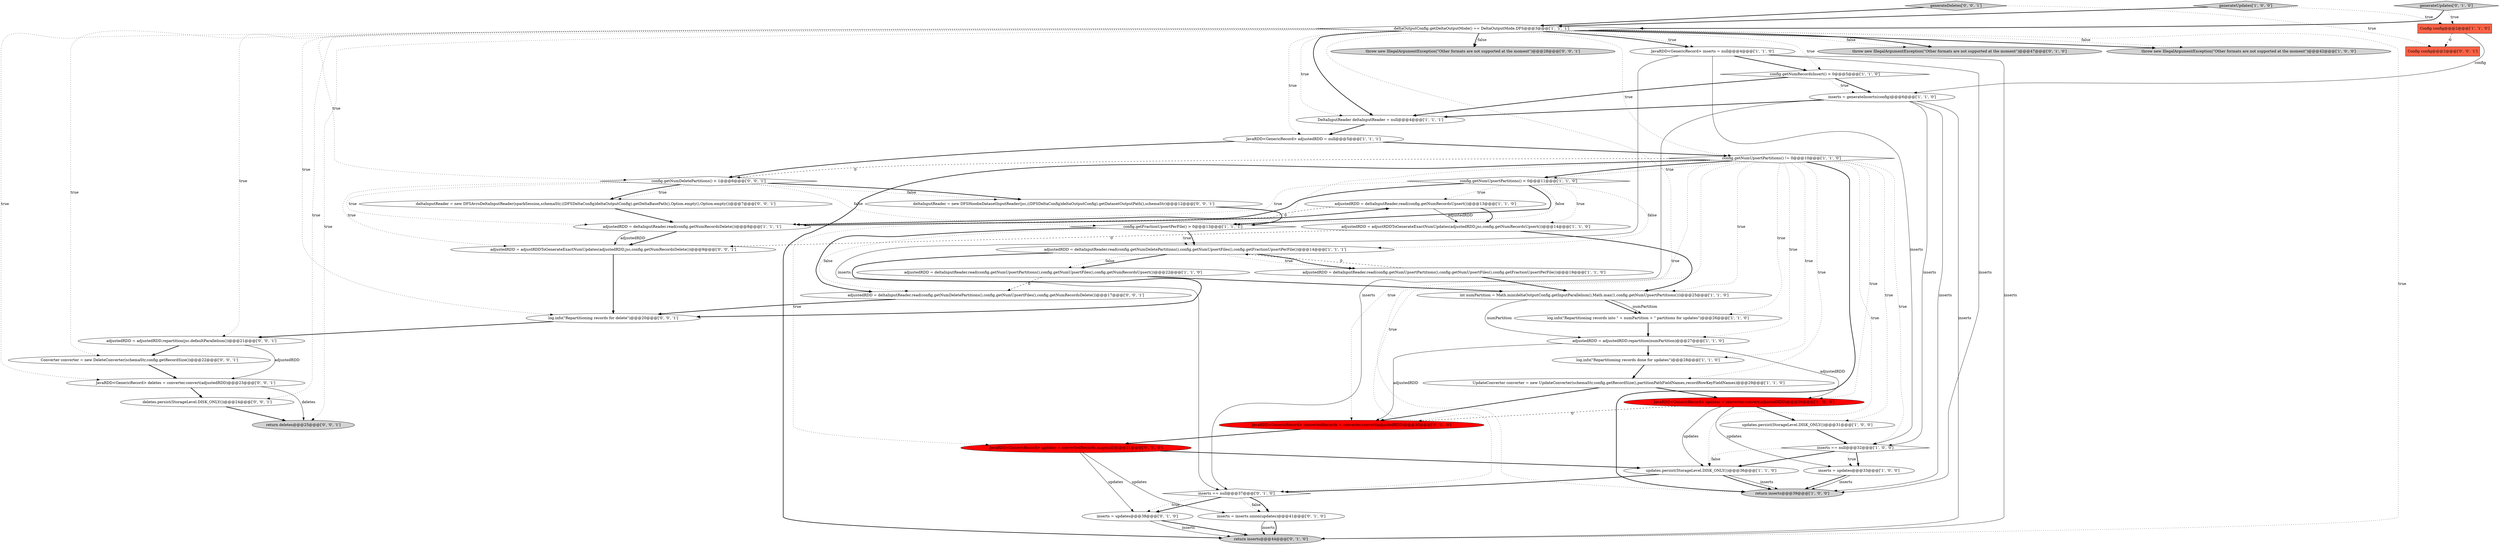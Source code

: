 digraph {
12 [style = filled, label = "adjustedRDD = deltaInputReader.read(config.getNumUpsertPartitions(),config.getNumUpsertFiles(),config.getNumRecordsUpsert())@@@22@@@['1', '1', '0']", fillcolor = white, shape = ellipse image = "AAA0AAABBB1BBB"];
33 [style = filled, label = "JavaRDD<GenericRecord> convertedRecords = converter.convert(adjustedRDD)@@@30@@@['0', '1', '0']", fillcolor = red, shape = ellipse image = "AAA1AAABBB2BBB"];
48 [style = filled, label = "throw new IllegalArgumentException(\"Other formats are not supported at the moment\")@@@28@@@['0', '0', '1']", fillcolor = lightgray, shape = ellipse image = "AAA0AAABBB3BBB"];
11 [style = filled, label = "config.getFractionUpsertPerFile() > 0@@@13@@@['1', '1', '1']", fillcolor = white, shape = diamond image = "AAA0AAABBB1BBB"];
17 [style = filled, label = "inserts = updates@@@33@@@['1', '0', '0']", fillcolor = white, shape = ellipse image = "AAA0AAABBB1BBB"];
10 [style = filled, label = "JavaRDD<GenericRecord> adjustedRDD = null@@@5@@@['1', '1', '1']", fillcolor = white, shape = ellipse image = "AAA0AAABBB1BBB"];
45 [style = filled, label = "deltaInputReader = new DFSHoodieDatasetInputReader(jsc,((DFSDeltaConfig)deltaOutputConfig).getDatasetOutputPath(),schemaStr)@@@12@@@['0', '0', '1']", fillcolor = white, shape = ellipse image = "AAA0AAABBB3BBB"];
42 [style = filled, label = "Config config@@@2@@@['0', '0', '1']", fillcolor = tomato, shape = box image = "AAA0AAABBB3BBB"];
9 [style = filled, label = "Config config@@@2@@@['1', '1', '0']", fillcolor = tomato, shape = box image = "AAA0AAABBB1BBB"];
30 [style = filled, label = "inserts == null@@@37@@@['0', '1', '0']", fillcolor = white, shape = diamond image = "AAA0AAABBB2BBB"];
3 [style = filled, label = "inserts = generateInserts(config)@@@6@@@['1', '1', '0']", fillcolor = white, shape = ellipse image = "AAA0AAABBB1BBB"];
49 [style = filled, label = "JavaRDD<GenericRecord> deletes = converter.convert(adjustedRDD)@@@23@@@['0', '0', '1']", fillcolor = white, shape = ellipse image = "AAA0AAABBB3BBB"];
35 [style = filled, label = "JavaRDD<GenericRecord> updates = convertedRecords.map(null)@@@31@@@['0', '1', '0']", fillcolor = red, shape = ellipse image = "AAA1AAABBB2BBB"];
50 [style = filled, label = "return deletes@@@25@@@['0', '0', '1']", fillcolor = lightgray, shape = ellipse image = "AAA0AAABBB3BBB"];
13 [style = filled, label = "JavaRDD<GenericRecord> inserts = null@@@4@@@['1', '1', '0']", fillcolor = white, shape = ellipse image = "AAA0AAABBB1BBB"];
29 [style = filled, label = "throw new IllegalArgumentException(\"Other formats are not supported at the moment\")@@@47@@@['0', '1', '0']", fillcolor = lightgray, shape = ellipse image = "AAA0AAABBB2BBB"];
1 [style = filled, label = "config.getNumUpsertPartitions() < 0@@@11@@@['1', '1', '0']", fillcolor = white, shape = diamond image = "AAA0AAABBB1BBB"];
14 [style = filled, label = "config.getNumRecordsInsert() > 0@@@5@@@['1', '1', '0']", fillcolor = white, shape = diamond image = "AAA0AAABBB1BBB"];
34 [style = filled, label = "return inserts@@@44@@@['0', '1', '0']", fillcolor = lightgray, shape = ellipse image = "AAA0AAABBB2BBB"];
0 [style = filled, label = "updates.persist(StorageLevel.DISK_ONLY())@@@31@@@['1', '0', '0']", fillcolor = white, shape = ellipse image = "AAA0AAABBB1BBB"];
41 [style = filled, label = "deltaInputReader = new DFSAvroDeltaInputReader(sparkSession,schemaStr,((DFSDeltaConfig)deltaOutputConfig).getDeltaBasePath(),Option.empty(),Option.empty())@@@7@@@['0', '0', '1']", fillcolor = white, shape = ellipse image = "AAA0AAABBB3BBB"];
20 [style = filled, label = "adjustedRDD = deltaInputReader.read(config.getNumRecordsUpsert())@@@13@@@['1', '1', '0']", fillcolor = white, shape = ellipse image = "AAA0AAABBB1BBB"];
6 [style = filled, label = "throw new IllegalArgumentException(\"Other formats are not supported at the moment\")@@@42@@@['1', '0', '0']", fillcolor = lightgray, shape = ellipse image = "AAA0AAABBB1BBB"];
40 [style = filled, label = "log.info(\"Repartitioning records for delete\")@@@20@@@['0', '0', '1']", fillcolor = white, shape = ellipse image = "AAA0AAABBB3BBB"];
21 [style = filled, label = "adjustedRDD = deltaInputReader.read(config.getNumRecordsDelete())@@@8@@@['1', '1', '1']", fillcolor = white, shape = ellipse image = "AAA0AAABBB1BBB"];
36 [style = filled, label = "generateUpdates['0', '1', '0']", fillcolor = lightgray, shape = diamond image = "AAA0AAABBB2BBB"];
46 [style = filled, label = "deletes.persist(StorageLevel.DISK_ONLY())@@@24@@@['0', '0', '1']", fillcolor = white, shape = ellipse image = "AAA0AAABBB3BBB"];
26 [style = filled, label = "adjustedRDD = deltaInputReader.read(config.getNumDeletePartitions(),config.getNumUpsertFiles(),config.getFractionUpsertPerFile())@@@14@@@['1', '1', '1']", fillcolor = white, shape = ellipse image = "AAA0AAABBB1BBB"];
39 [style = filled, label = "adjustedRDD = deltaInputReader.read(config.getNumDeletePartitions(),config.getNumUpsertFiles(),config.getNumRecordsDelete())@@@17@@@['0', '0', '1']", fillcolor = white, shape = ellipse image = "AAA0AAABBB3BBB"];
7 [style = filled, label = "int numPartition = Math.min(deltaOutputConfig.getInputParallelism(),Math.max(1,config.getNumUpsertPartitions()))@@@25@@@['1', '1', '0']", fillcolor = white, shape = ellipse image = "AAA0AAABBB1BBB"];
15 [style = filled, label = "deltaOutputConfig.getDeltaOutputMode() == DeltaOutputMode.DFS@@@3@@@['1', '1', '1']", fillcolor = white, shape = diamond image = "AAA0AAABBB1BBB"];
32 [style = filled, label = "inserts = inserts.union(updates)@@@41@@@['0', '1', '0']", fillcolor = white, shape = ellipse image = "AAA0AAABBB2BBB"];
16 [style = filled, label = "config.getNumUpsertPartitions() != 0@@@10@@@['1', '1', '0']", fillcolor = white, shape = diamond image = "AAA0AAABBB1BBB"];
38 [style = filled, label = "adjustedRDD = adjustedRDD.repartition(jsc.defaultParallelism())@@@21@@@['0', '0', '1']", fillcolor = white, shape = ellipse image = "AAA0AAABBB3BBB"];
8 [style = filled, label = "return inserts@@@39@@@['1', '0', '0']", fillcolor = lightgray, shape = ellipse image = "AAA0AAABBB1BBB"];
4 [style = filled, label = "updates.persist(StorageLevel.DISK_ONLY())@@@36@@@['1', '1', '0']", fillcolor = white, shape = ellipse image = "AAA0AAABBB1BBB"];
5 [style = filled, label = "adjustedRDD = adjustRDDToGenerateExactNumUpdates(adjustedRDD,jsc,config.getNumRecordsUpsert())@@@14@@@['1', '1', '0']", fillcolor = white, shape = ellipse image = "AAA0AAABBB1BBB"];
2 [style = filled, label = "JavaRDD<GenericRecord> updates = converter.convert(adjustedRDD)@@@30@@@['1', '0', '0']", fillcolor = red, shape = ellipse image = "AAA1AAABBB1BBB"];
24 [style = filled, label = "generateUpdates['1', '0', '0']", fillcolor = lightgray, shape = diamond image = "AAA0AAABBB1BBB"];
31 [style = filled, label = "inserts = updates@@@38@@@['0', '1', '0']", fillcolor = white, shape = ellipse image = "AAA0AAABBB2BBB"];
23 [style = filled, label = "UpdateConverter converter = new UpdateConverter(schemaStr,config.getRecordSize(),partitionPathFieldNames,recordRowKeyFieldNames)@@@29@@@['1', '1', '0']", fillcolor = white, shape = ellipse image = "AAA0AAABBB1BBB"];
18 [style = filled, label = "adjustedRDD = deltaInputReader.read(config.getNumUpsertPartitions(),config.getNumUpsertFiles(),config.getFractionUpsertPerFile())@@@19@@@['1', '1', '0']", fillcolor = white, shape = ellipse image = "AAA0AAABBB1BBB"];
43 [style = filled, label = "generateDeletes['0', '0', '1']", fillcolor = lightgray, shape = diamond image = "AAA0AAABBB3BBB"];
19 [style = filled, label = "log.info(\"Repartitioning records into \" + numPartition + \" partitions for updates\")@@@26@@@['1', '1', '0']", fillcolor = white, shape = ellipse image = "AAA0AAABBB1BBB"];
28 [style = filled, label = "log.info(\"Repartitioning records done for updates\")@@@28@@@['1', '1', '0']", fillcolor = white, shape = ellipse image = "AAA0AAABBB1BBB"];
27 [style = filled, label = "inserts == null@@@32@@@['1', '0', '0']", fillcolor = white, shape = diamond image = "AAA0AAABBB1BBB"];
22 [style = filled, label = "DeltaInputReader deltaInputReader = null@@@4@@@['1', '1', '1']", fillcolor = white, shape = ellipse image = "AAA0AAABBB1BBB"];
37 [style = filled, label = "config.getNumDeletePartitions() < 1@@@6@@@['0', '0', '1']", fillcolor = white, shape = diamond image = "AAA0AAABBB3BBB"];
47 [style = filled, label = "adjustedRDD = adjustRDDToGenerateExactNumUpdates(adjustedRDD,jsc,config.getNumRecordsDelete())@@@9@@@['0', '0', '1']", fillcolor = white, shape = ellipse image = "AAA0AAABBB3BBB"];
44 [style = filled, label = "Converter converter = new DeleteConverter(schemaStr,config.getRecordSize())@@@22@@@['0', '0', '1']", fillcolor = white, shape = ellipse image = "AAA0AAABBB3BBB"];
25 [style = filled, label = "adjustedRDD = adjustedRDD.repartition(numPartition)@@@27@@@['1', '1', '0']", fillcolor = white, shape = ellipse image = "AAA0AAABBB1BBB"];
14->3 [style = bold, label=""];
38->44 [style = bold, label=""];
49->50 [style = solid, label="deletes"];
1->21 [style = dotted, label="true"];
3->30 [style = solid, label="inserts"];
13->34 [style = solid, label="inserts"];
15->6 [style = dotted, label="false"];
26->40 [style = bold, label=""];
32->34 [style = bold, label=""];
40->38 [style = bold, label=""];
12->7 [style = bold, label=""];
16->7 [style = dotted, label="true"];
26->12 [style = bold, label=""];
35->31 [style = solid, label="updates"];
25->33 [style = solid, label="adjustedRDD"];
23->33 [style = bold, label=""];
15->8 [style = dotted, label="true"];
1->21 [style = bold, label=""];
9->3 [style = solid, label="config"];
27->17 [style = bold, label=""];
14->3 [style = dotted, label="true"];
4->8 [style = bold, label=""];
3->34 [style = solid, label="inserts"];
46->50 [style = bold, label=""];
13->14 [style = bold, label=""];
13->30 [style = solid, label="inserts"];
15->13 [style = bold, label=""];
25->28 [style = bold, label=""];
16->37 [style = dashed, label="0"];
15->34 [style = dotted, label="true"];
15->50 [style = dotted, label="true"];
41->21 [style = bold, label=""];
15->40 [style = dotted, label="true"];
14->22 [style = bold, label=""];
16->34 [style = bold, label=""];
15->10 [style = dotted, label="true"];
25->2 [style = solid, label="adjustedRDD"];
44->49 [style = bold, label=""];
2->17 [style = solid, label="updates"];
15->14 [style = dotted, label="true"];
15->16 [style = dotted, label="true"];
16->4 [style = dotted, label="true"];
19->25 [style = bold, label=""];
16->33 [style = dotted, label="true"];
11->26 [style = dotted, label="true"];
15->13 [style = dotted, label="true"];
1->11 [style = bold, label=""];
45->11 [style = bold, label=""];
37->45 [style = dotted, label="false"];
16->1 [style = dotted, label="true"];
37->41 [style = dotted, label="true"];
1->11 [style = dotted, label="false"];
49->46 [style = bold, label=""];
20->21 [style = dashed, label="0"];
26->18 [style = dotted, label="true"];
5->7 [style = bold, label=""];
37->45 [style = bold, label=""];
2->33 [style = dashed, label="0"];
16->25 [style = dotted, label="true"];
18->7 [style = bold, label=""];
15->29 [style = bold, label=""];
12->39 [style = dashed, label="0"];
11->26 [style = bold, label=""];
17->8 [style = bold, label=""];
30->32 [style = dotted, label="false"];
21->47 [style = bold, label=""];
3->8 [style = solid, label="inserts"];
16->8 [style = bold, label=""];
9->42 [style = dashed, label="0"];
47->40 [style = bold, label=""];
16->35 [style = dotted, label="true"];
37->41 [style = bold, label=""];
15->44 [style = dotted, label="true"];
30->32 [style = bold, label=""];
35->32 [style = solid, label="updates"];
17->8 [style = solid, label="inserts"];
1->26 [style = dotted, label="false"];
7->25 [style = solid, label="numPartition"];
31->34 [style = bold, label=""];
15->22 [style = bold, label=""];
27->4 [style = dotted, label="false"];
2->0 [style = bold, label=""];
10->16 [style = bold, label=""];
16->1 [style = bold, label=""];
28->23 [style = bold, label=""];
4->8 [style = solid, label="inserts"];
37->11 [style = dotted, label="false"];
30->31 [style = bold, label=""];
39->40 [style = bold, label=""];
32->34 [style = solid, label="inserts"];
11->39 [style = dotted, label="false"];
15->48 [style = dotted, label="false"];
22->10 [style = bold, label=""];
15->48 [style = bold, label=""];
15->37 [style = dotted, label="true"];
16->27 [style = dotted, label="true"];
23->2 [style = bold, label=""];
27->17 [style = dotted, label="true"];
31->34 [style = solid, label="inserts"];
1->5 [style = dotted, label="true"];
7->19 [style = bold, label=""];
1->20 [style = dotted, label="true"];
30->31 [style = dotted, label="true"];
13->8 [style = solid, label="inserts"];
10->37 [style = bold, label=""];
24->15 [style = bold, label=""];
16->19 [style = dotted, label="true"];
3->27 [style = solid, label="inserts"];
33->35 [style = bold, label=""];
16->2 [style = dotted, label="true"];
0->27 [style = bold, label=""];
5->47 [style = dashed, label="0"];
16->30 [style = dotted, label="true"];
37->21 [style = dotted, label="true"];
36->15 [style = bold, label=""];
24->9 [style = dotted, label="true"];
15->22 [style = dotted, label="true"];
15->6 [style = bold, label=""];
43->42 [style = dotted, label="true"];
15->46 [style = dotted, label="true"];
3->22 [style = bold, label=""];
16->23 [style = dotted, label="true"];
35->4 [style = bold, label=""];
20->5 [style = bold, label=""];
15->29 [style = dotted, label="false"];
7->19 [style = solid, label="numPartition"];
27->4 [style = bold, label=""];
13->27 [style = solid, label="inserts"];
20->5 [style = solid, label="adjustedRDD"];
21->20 [style = bold, label=""];
16->0 [style = dotted, label="true"];
26->12 [style = dotted, label="false"];
4->30 [style = bold, label=""];
43->15 [style = bold, label=""];
37->47 [style = dotted, label="true"];
21->47 [style = solid, label="adjustedRDD"];
11->39 [style = bold, label=""];
15->38 [style = dotted, label="true"];
15->49 [style = dotted, label="true"];
2->4 [style = solid, label="updates"];
38->49 [style = solid, label="adjustedRDD"];
16->28 [style = dotted, label="true"];
36->9 [style = dotted, label="true"];
18->26 [style = dashed, label="0"];
26->18 [style = bold, label=""];
}
